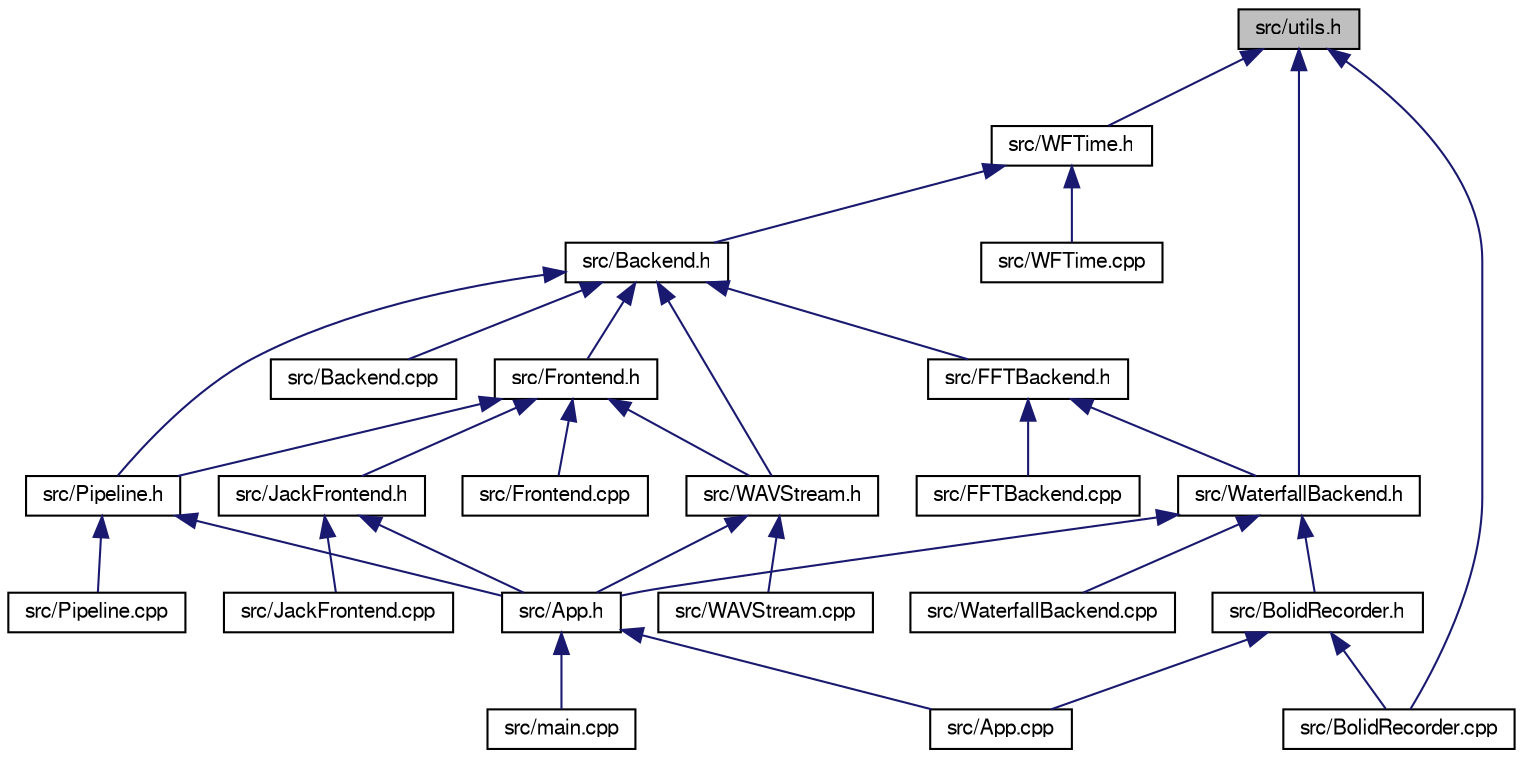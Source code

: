 digraph "src/utils.h"
{
  edge [fontname="FreeSans",fontsize="10",labelfontname="FreeSans",labelfontsize="10"];
  node [fontname="FreeSans",fontsize="10",shape=record];
  Node1 [label="src/utils.h",height=0.2,width=0.4,color="black", fillcolor="grey75", style="filled" fontcolor="black"];
  Node1 -> Node2 [dir="back",color="midnightblue",fontsize="10",style="solid",fontname="FreeSans"];
  Node2 [label="src/WFTime.h",height=0.2,width=0.4,color="black", fillcolor="white", style="filled",URL="$_w_f_time_8h.html",tooltip="Header file for the WFTime class. "];
  Node2 -> Node3 [dir="back",color="midnightblue",fontsize="10",style="solid",fontname="FreeSans"];
  Node3 [label="src/Backend.h",height=0.2,width=0.4,color="black", fillcolor="white", style="filled",URL="$_backend_8h.html",tooltip="Header file for the Backend class. "];
  Node3 -> Node4 [dir="back",color="midnightblue",fontsize="10",style="solid",fontname="FreeSans"];
  Node4 [label="src/Frontend.h",height=0.2,width=0.4,color="black", fillcolor="white", style="filled",URL="$_frontend_8h.html",tooltip="Header file for the Frontend class. "];
  Node4 -> Node5 [dir="back",color="midnightblue",fontsize="10",style="solid",fontname="FreeSans"];
  Node5 [label="src/Pipeline.h",height=0.2,width=0.4,color="black", fillcolor="white", style="filled",URL="$_pipeline_8h.html",tooltip="Header file for the Pipeline class. "];
  Node5 -> Node6 [dir="back",color="midnightblue",fontsize="10",style="solid",fontname="FreeSans"];
  Node6 [label="src/App.h",height=0.2,width=0.4,color="black", fillcolor="white", style="filled",URL="$_app_8h.html",tooltip="Header file for the App class. "];
  Node6 -> Node7 [dir="back",color="midnightblue",fontsize="10",style="solid",fontname="FreeSans"];
  Node7 [label="src/App.cpp",height=0.2,width=0.4,color="black", fillcolor="white", style="filled",URL="$_app_8cpp.html",tooltip="Implementation file for the App class. "];
  Node6 -> Node8 [dir="back",color="midnightblue",fontsize="10",style="solid",fontname="FreeSans"];
  Node8 [label="src/main.cpp",height=0.2,width=0.4,color="black", fillcolor="white", style="filled",URL="$main_8cpp.html"];
  Node5 -> Node9 [dir="back",color="midnightblue",fontsize="10",style="solid",fontname="FreeSans"];
  Node9 [label="src/Pipeline.cpp",height=0.2,width=0.4,color="black", fillcolor="white", style="filled",URL="$_pipeline_8cpp.html",tooltip="Implementation file for the Pipeline class. "];
  Node4 -> Node10 [dir="back",color="midnightblue",fontsize="10",style="solid",fontname="FreeSans"];
  Node10 [label="src/WAVStream.h",height=0.2,width=0.4,color="black", fillcolor="white", style="filled",URL="$_w_a_v_stream_8h.html",tooltip="Header file for the WAVStream class. "];
  Node10 -> Node6 [dir="back",color="midnightblue",fontsize="10",style="solid",fontname="FreeSans"];
  Node10 -> Node11 [dir="back",color="midnightblue",fontsize="10",style="solid",fontname="FreeSans"];
  Node11 [label="src/WAVStream.cpp",height=0.2,width=0.4,color="black", fillcolor="white", style="filled",URL="$_w_a_v_stream_8cpp.html",tooltip="Implementation file for the WAVStream class. "];
  Node4 -> Node12 [dir="back",color="midnightblue",fontsize="10",style="solid",fontname="FreeSans"];
  Node12 [label="src/JackFrontend.h",height=0.2,width=0.4,color="black", fillcolor="white", style="filled",URL="$_jack_frontend_8h.html",tooltip="Header file for the JackFrontend class. "];
  Node12 -> Node6 [dir="back",color="midnightblue",fontsize="10",style="solid",fontname="FreeSans"];
  Node12 -> Node13 [dir="back",color="midnightblue",fontsize="10",style="solid",fontname="FreeSans"];
  Node13 [label="src/JackFrontend.cpp",height=0.2,width=0.4,color="black", fillcolor="white", style="filled",URL="$_jack_frontend_8cpp.html",tooltip="Implementation file for the JackFrontend class. "];
  Node4 -> Node14 [dir="back",color="midnightblue",fontsize="10",style="solid",fontname="FreeSans"];
  Node14 [label="src/Frontend.cpp",height=0.2,width=0.4,color="black", fillcolor="white", style="filled",URL="$_frontend_8cpp.html",tooltip="Implementation file for the Frontend class. "];
  Node3 -> Node5 [dir="back",color="midnightblue",fontsize="10",style="solid",fontname="FreeSans"];
  Node3 -> Node10 [dir="back",color="midnightblue",fontsize="10",style="solid",fontname="FreeSans"];
  Node3 -> Node15 [dir="back",color="midnightblue",fontsize="10",style="solid",fontname="FreeSans"];
  Node15 [label="src/FFTBackend.h",height=0.2,width=0.4,color="black", fillcolor="white", style="filled",URL="$_f_f_t_backend_8h.html",tooltip="Header file for the FFTBackend class. "];
  Node15 -> Node16 [dir="back",color="midnightblue",fontsize="10",style="solid",fontname="FreeSans"];
  Node16 [label="src/WaterfallBackend.h",height=0.2,width=0.4,color="black", fillcolor="white", style="filled",URL="$_waterfall_backend_8h.html",tooltip="Header file for the WaterfallBackend class. "];
  Node16 -> Node6 [dir="back",color="midnightblue",fontsize="10",style="solid",fontname="FreeSans"];
  Node16 -> Node17 [dir="back",color="midnightblue",fontsize="10",style="solid",fontname="FreeSans"];
  Node17 [label="src/BolidRecorder.h",height=0.2,width=0.4,color="black", fillcolor="white", style="filled",URL="$_bolid_recorder_8h.html",tooltip="Header file for the BolidRecorder class. "];
  Node17 -> Node7 [dir="back",color="midnightblue",fontsize="10",style="solid",fontname="FreeSans"];
  Node17 -> Node18 [dir="back",color="midnightblue",fontsize="10",style="solid",fontname="FreeSans"];
  Node18 [label="src/BolidRecorder.cpp",height=0.2,width=0.4,color="black", fillcolor="white", style="filled",URL="$_bolid_recorder_8cpp.html",tooltip="Implementation file for the BolidRecorder class. "];
  Node16 -> Node19 [dir="back",color="midnightblue",fontsize="10",style="solid",fontname="FreeSans"];
  Node19 [label="src/WaterfallBackend.cpp",height=0.2,width=0.4,color="black", fillcolor="white", style="filled",URL="$_waterfall_backend_8cpp.html",tooltip="Implementation file for the WaterfallBackend class. "];
  Node15 -> Node20 [dir="back",color="midnightblue",fontsize="10",style="solid",fontname="FreeSans"];
  Node20 [label="src/FFTBackend.cpp",height=0.2,width=0.4,color="black", fillcolor="white", style="filled",URL="$_f_f_t_backend_8cpp.html",tooltip="Implementation file for the FFTBackend class. "];
  Node3 -> Node21 [dir="back",color="midnightblue",fontsize="10",style="solid",fontname="FreeSans"];
  Node21 [label="src/Backend.cpp",height=0.2,width=0.4,color="black", fillcolor="white", style="filled",URL="$_backend_8cpp.html",tooltip="Implementation file for the Backend class. "];
  Node2 -> Node22 [dir="back",color="midnightblue",fontsize="10",style="solid",fontname="FreeSans"];
  Node22 [label="src/WFTime.cpp",height=0.2,width=0.4,color="black", fillcolor="white", style="filled",URL="$_w_f_time_8cpp.html",tooltip="Implementation file for the WFTime class. "];
  Node1 -> Node16 [dir="back",color="midnightblue",fontsize="10",style="solid",fontname="FreeSans"];
  Node1 -> Node18 [dir="back",color="midnightblue",fontsize="10",style="solid",fontname="FreeSans"];
}
